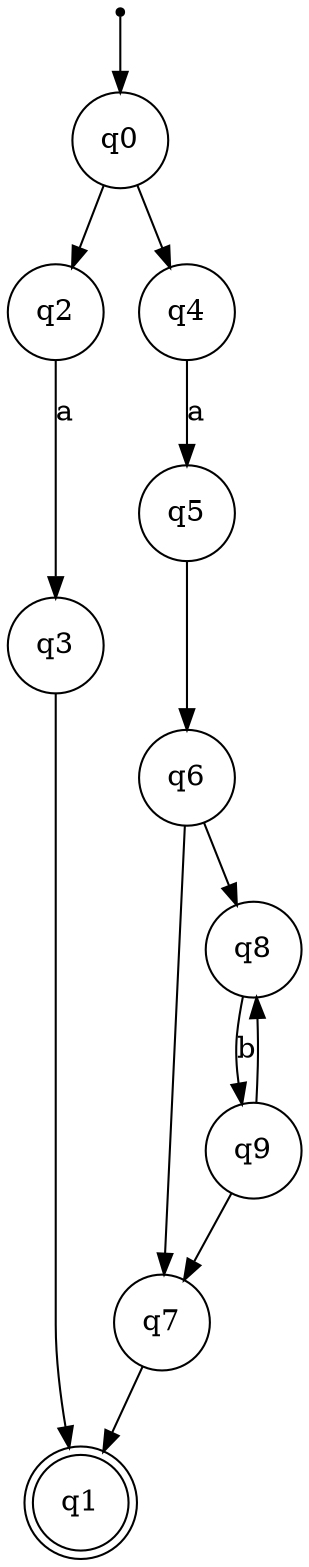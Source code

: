 digraph afnd {
    node [shape = doublecircle]; q1;
    node [shape = point]; qi;
    node [shape = circle];
    qi -> q0;
    q2 -> q3 [label="a"];
    q0 -> q2 [label=""];
    q0 -> q4 [label=""];
    q3 -> q1 [label=""];
    q4 -> q5 [label="a"];
    q6 -> q7 [label=""];
    q6 -> q8 [label=""];
    q8 -> q9 [label="b"];
    q9 -> q8 [label=""];
    q9 -> q7 [label=""];
    q5 -> q6 [label=""];
    q7 -> q1 [label=""];
}